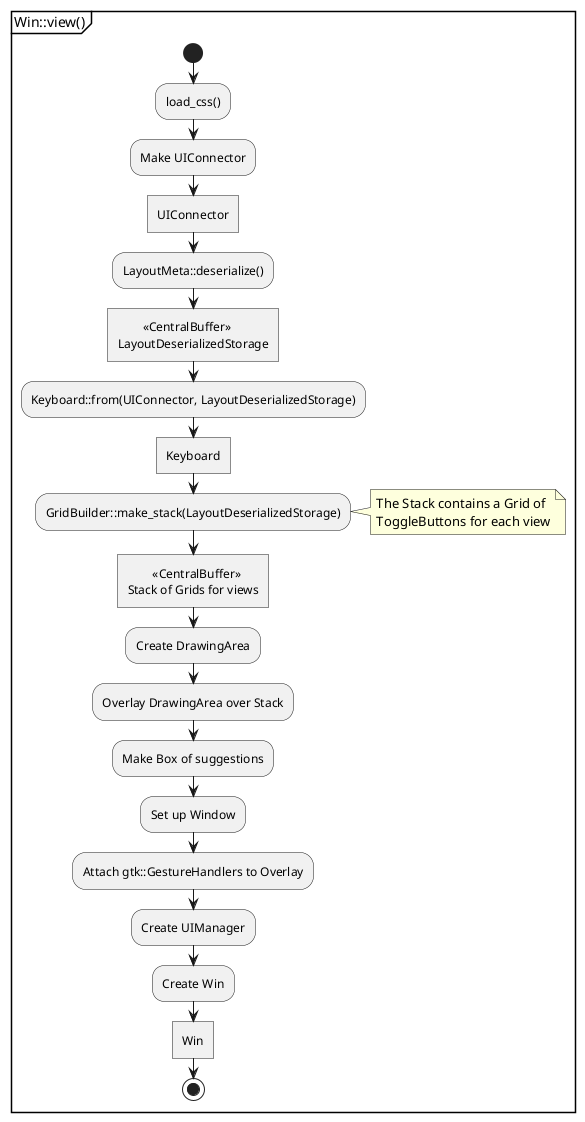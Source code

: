 @startuml win_view
partition "Win::view()"{
  start
  :load_css();
  :Make UIConnector;
  :UIConnector]
  :LayoutMeta::deserialize();

  :        <<CentralBuffer>>
  LayoutDeserializedStorage]

  :Keyboard::from(UIConnector, LayoutDeserializedStorage);
  :Keyboard]
  :GridBuilder::make_stack(LayoutDeserializedStorage);
  note right
    The Stack contains a Grid of 
    ToggleButtons for each view
  end note

  :        <<CentralBuffer>>
  Stack of Grids for views]

  :Create DrawingArea;
  :Overlay DrawingArea over Stack;
  :Make Box of suggestions;
  :Set up Window;
  :Attach gtk::GestureHandlers to Overlay;
  :Create UIManager;
  :Create Win;
  :Win]
  stop
}

@enduml